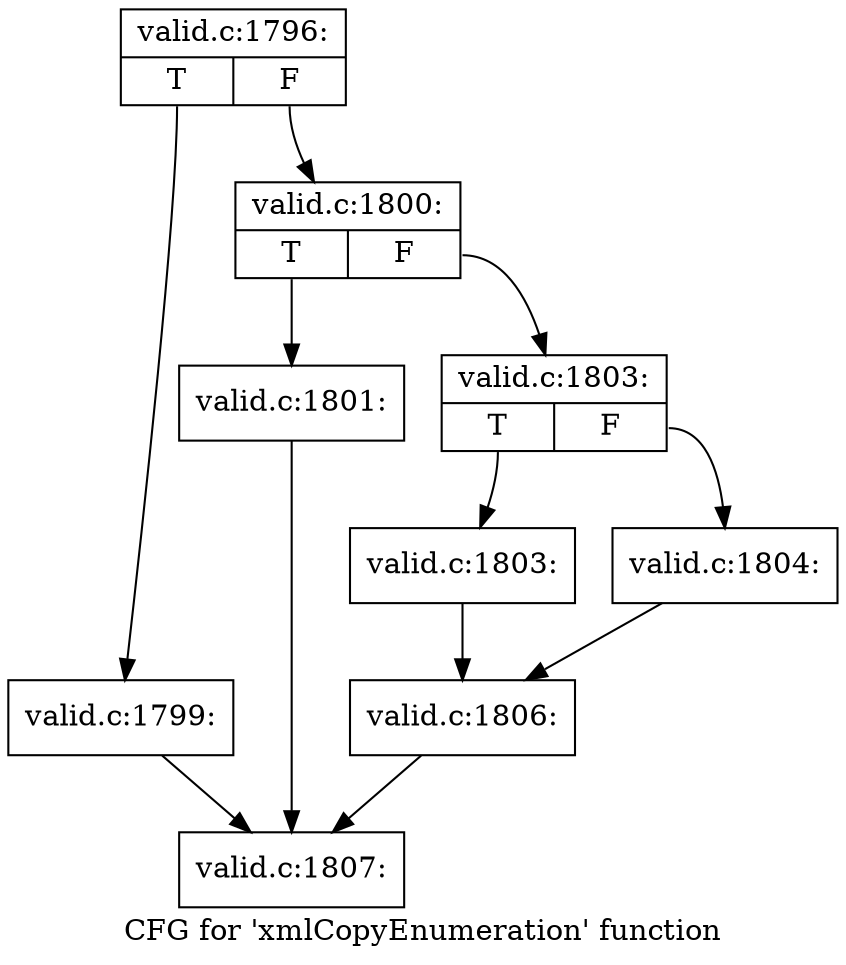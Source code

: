 digraph "CFG for 'xmlCopyEnumeration' function" {
	label="CFG for 'xmlCopyEnumeration' function";

	Node0x4f6daf0 [shape=record,label="{valid.c:1796:|{<s0>T|<s1>F}}"];
	Node0x4f6daf0:s0 -> Node0x4f6c590;
	Node0x4f6daf0:s1 -> Node0x4f6c5e0;
	Node0x4f6c590 [shape=record,label="{valid.c:1799:}"];
	Node0x4f6c590 -> Node0x4f6d2a0;
	Node0x4f6c5e0 [shape=record,label="{valid.c:1800:|{<s0>T|<s1>F}}"];
	Node0x4f6c5e0:s0 -> Node0x4f6ec20;
	Node0x4f6c5e0:s1 -> Node0x4f6ec70;
	Node0x4f6ec20 [shape=record,label="{valid.c:1801:}"];
	Node0x4f6ec20 -> Node0x4f6d2a0;
	Node0x4f6ec70 [shape=record,label="{valid.c:1803:|{<s0>T|<s1>F}}"];
	Node0x4f6ec70:s0 -> Node0x4f6f0d0;
	Node0x4f6ec70:s1 -> Node0x4f6f170;
	Node0x4f6f0d0 [shape=record,label="{valid.c:1803:}"];
	Node0x4f6f0d0 -> Node0x4f6f120;
	Node0x4f6f170 [shape=record,label="{valid.c:1804:}"];
	Node0x4f6f170 -> Node0x4f6f120;
	Node0x4f6f120 [shape=record,label="{valid.c:1806:}"];
	Node0x4f6f120 -> Node0x4f6d2a0;
	Node0x4f6d2a0 [shape=record,label="{valid.c:1807:}"];
}
